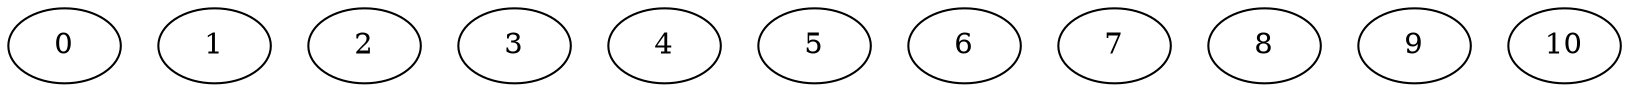 digraph PartitionSimple {
	graph [bb="0,0,774,36"];
	node [label="\N"];
	0	 [height=0.5,
		pos="27,18",
		width=0.75];
	1	 [height=0.5,
		pos="99,18",
		width=0.75];
	2	 [height=0.5,
		pos="171,18",
		width=0.75];
	3	 [height=0.5,
		pos="243,18",
		width=0.75];
	4	 [height=0.5,
		pos="315,18",
		width=0.75];
	5	 [height=0.5,
		pos="387,18",
		width=0.75];
	6	 [height=0.5,
		pos="459,18",
		width=0.75];
	7	 [height=0.5,
		pos="531,18",
		width=0.75];
	8	 [height=0.5,
		pos="603,18",
		width=0.75];
	9	 [height=0.5,
		pos="675,18",
		width=0.75];
	10	 [height=0.5,
		pos="747,18",
		width=0.75];
}

